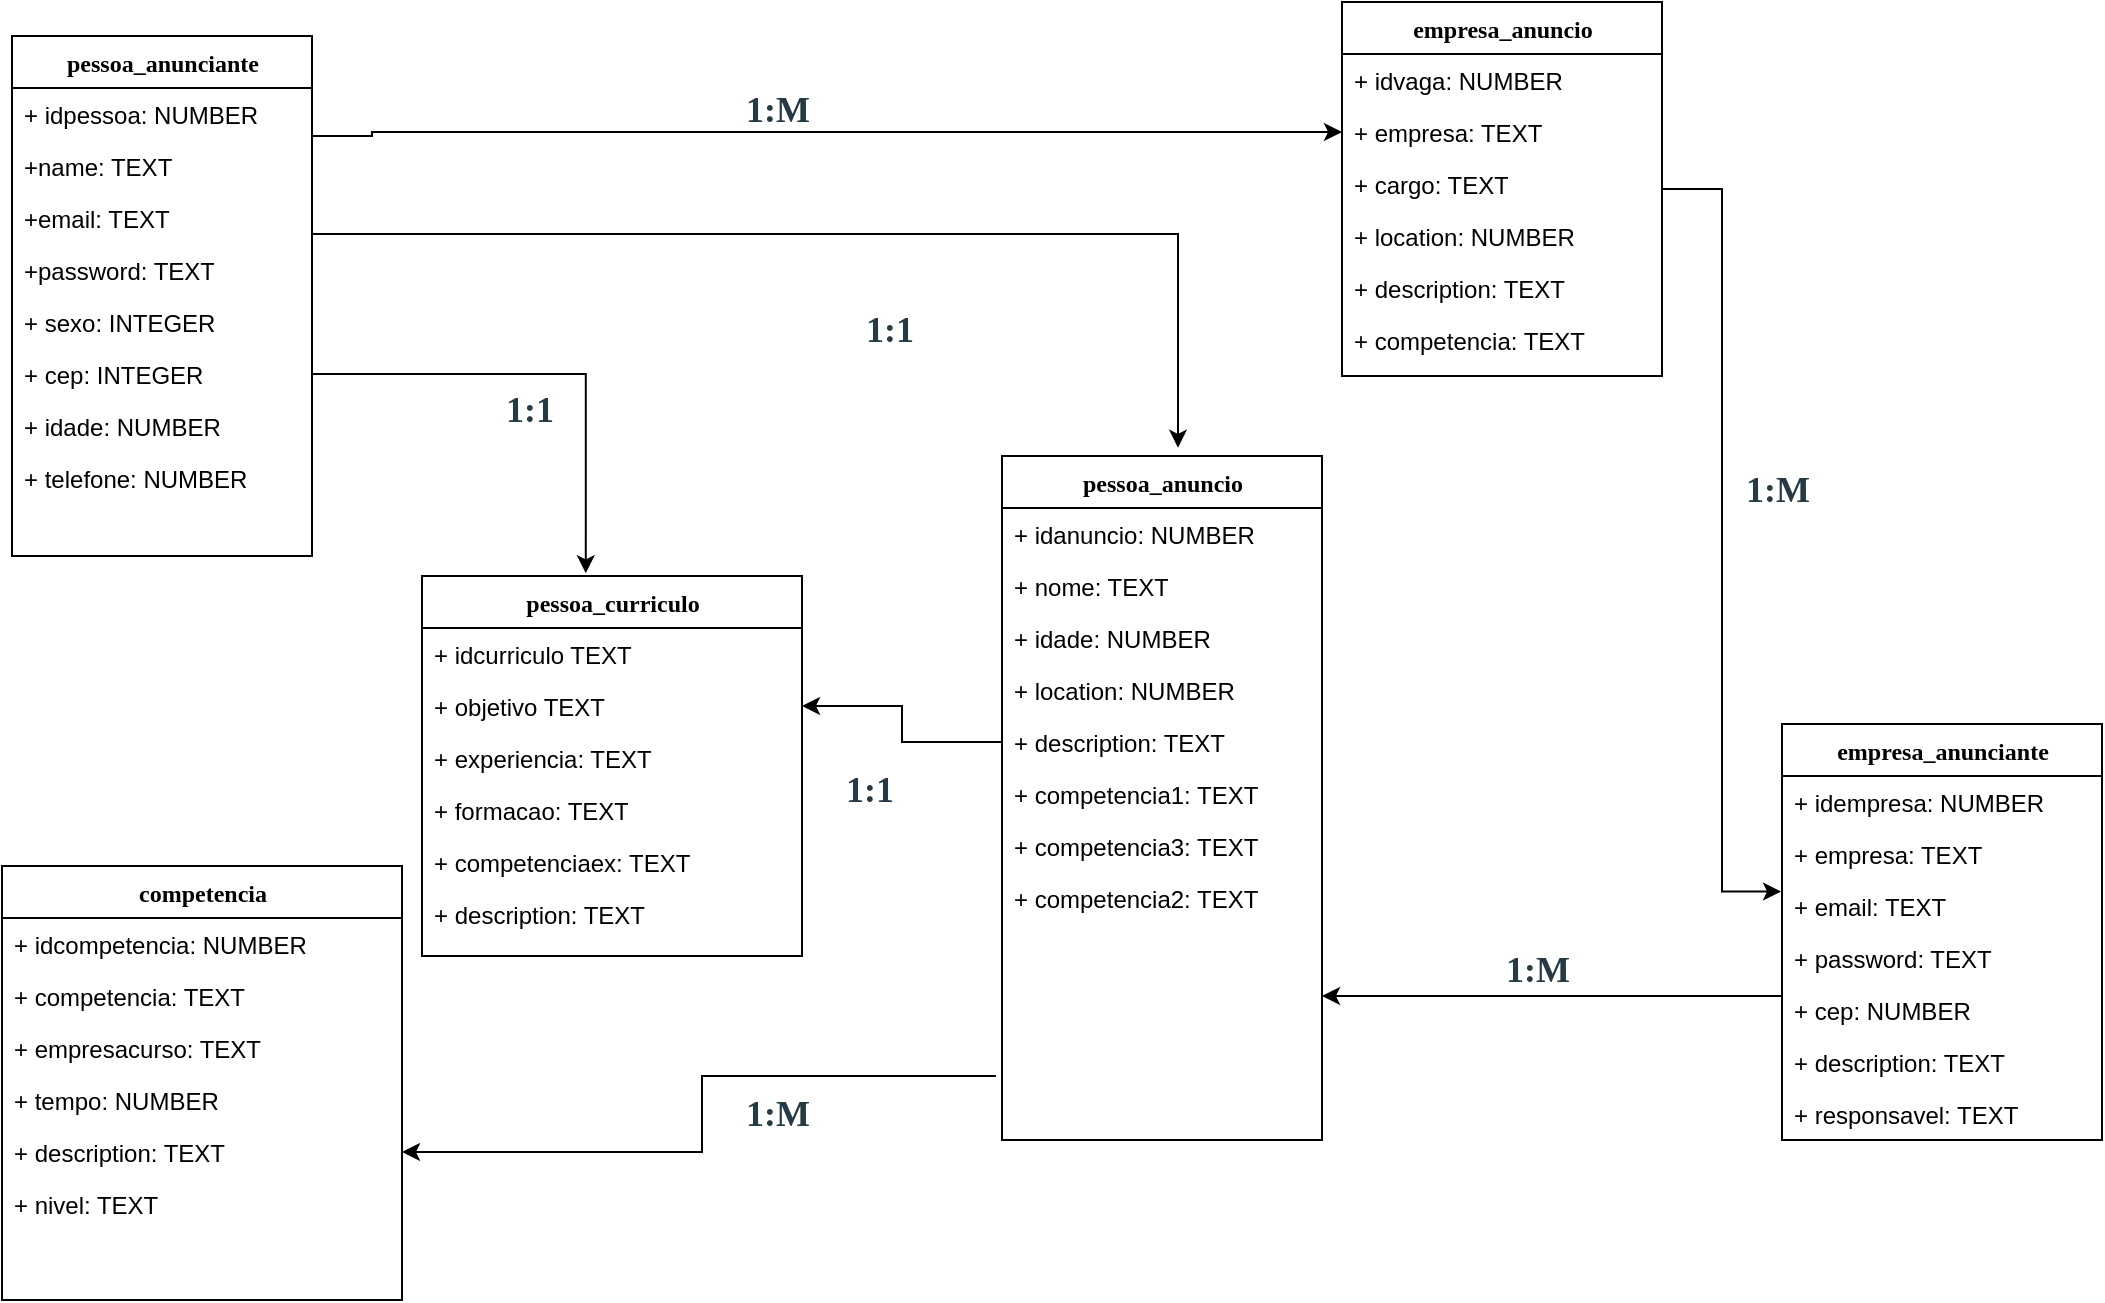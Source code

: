 <mxfile version="13.0.9" type="device"><diagram name="Page-1" id="9f46799a-70d6-7492-0946-bef42562c5a5"><mxGraphModel dx="1422" dy="1595" grid="1" gridSize="10" guides="1" tooltips="1" connect="1" arrows="1" fold="1" page="1" pageScale="1" pageWidth="1100" pageHeight="850" background="#ffffff" math="0" shadow="0"><root><mxCell id="0"/><mxCell id="1" parent="0"/><mxCell id="G4fBAw26lV4N6TjITdC4-63" style="edgeStyle=orthogonalEdgeStyle;rounded=0;orthogonalLoop=1;jettySize=auto;html=1;entryX=0.431;entryY=-0.007;entryDx=0;entryDy=0;entryPerimeter=0;" parent="1" source="78961159f06e98e8-25" target="G4fBAw26lV4N6TjITdC4-27" edge="1"><mxGeometry relative="1" as="geometry"/></mxCell><mxCell id="G4fBAw26lV4N6TjITdC4-64" style="edgeStyle=orthogonalEdgeStyle;rounded=0;orthogonalLoop=1;jettySize=auto;html=1;entryX=1;entryY=0.5;entryDx=0;entryDy=0;exitX=-0.019;exitY=0.761;exitDx=0;exitDy=0;exitPerimeter=0;" parent="1" source="YAo2KDmVobOwlxLyLI6m-1" target="G4fBAw26lV4N6TjITdC4-44" edge="1"><mxGeometry relative="1" as="geometry"/></mxCell><mxCell id="G4fBAw26lV4N6TjITdC4-91" style="edgeStyle=orthogonalEdgeStyle;rounded=0;orthogonalLoop=1;jettySize=auto;html=1;entryX=-0.003;entryY=0.222;entryDx=0;entryDy=0;entryPerimeter=0;" parent="1" source="G4fBAw26lV4N6TjITdC4-6" target="78961159f06e98e8-33" edge="1"><mxGeometry relative="1" as="geometry"><Array as="points"><mxPoint x="900" y="87"/><mxPoint x="900" y="438"/></Array></mxGeometry></mxCell><mxCell id="78961159f06e98e8-17" value="pessoa_anunciante" style="swimlane;html=1;fontStyle=1;align=center;verticalAlign=top;childLayout=stackLayout;horizontal=1;startSize=26;horizontalStack=0;resizeParent=1;resizeLast=0;collapsible=1;marginBottom=0;swimlaneFillColor=#ffffff;rounded=0;shadow=0;comic=0;labelBackgroundColor=none;strokeWidth=1;fillColor=none;fontFamily=Verdana;fontSize=12" parent="1" vertex="1"><mxGeometry x="45" y="10" width="150" height="260" as="geometry"/></mxCell><mxCell id="78961159f06e98e8-24" value="+ idpessoa: NUMBER" style="text;html=1;strokeColor=none;fillColor=none;align=left;verticalAlign=top;spacingLeft=4;spacingRight=4;whiteSpace=wrap;overflow=hidden;rotatable=0;points=[[0,0.5],[1,0.5]];portConstraint=eastwest;" parent="78961159f06e98e8-17" vertex="1"><mxGeometry y="26" width="150" height="26" as="geometry"/></mxCell><mxCell id="78961159f06e98e8-21" value="+name: TEXT" style="text;html=1;strokeColor=none;fillColor=none;align=left;verticalAlign=top;spacingLeft=4;spacingRight=4;whiteSpace=wrap;overflow=hidden;rotatable=0;points=[[0,0.5],[1,0.5]];portConstraint=eastwest;" parent="78961159f06e98e8-17" vertex="1"><mxGeometry y="52" width="150" height="26" as="geometry"/></mxCell><mxCell id="G4fBAw26lV4N6TjITdC4-3" value="+email: TEXT&lt;span style=&quot;color: rgba(0 , 0 , 0 , 0) ; font-family: monospace ; font-size: 0px&quot;&gt;%3CmxGraphModel%3E%3Croot%3E%3CmxCell%20id%3D%220%22%2F%3E%3CmxCell%20id%3D%221%22%20parent%3D%220%22%2F%3E%3CmxCell%20id%3D%222%22%20value%3D%22%2Bname%3A%20TEXT%22%20style%3D%22text%3Bhtml%3D1%3BstrokeColor%3Dnone%3BfillColor%3Dnone%3Balign%3Dleft%3BverticalAlign%3Dtop%3BspacingLeft%3D4%3BspacingRight%3D4%3BwhiteSpace%3Dwrap%3Boverflow%3Dhidden%3Brotatable%3D0%3Bpoints%3D%5B%5B0%2C0.5%5D%2C%5B1%2C0.5%5D%5D%3BportConstraint%3Deastwest%3B%22%20vertex%3D%221%22%20parent%3D%221%22%3E%3CmxGeometry%20x%3D%2290%22%20y%3D%2272%22%20width%3D%22160%22%20height%3D%2226%22%20as%3D%22geometry%22%2F%3E%3C%2FmxCell%3E%3C%2Froot%3E%3C%2FmxGraphModel%3E&lt;/span&gt;" style="text;html=1;strokeColor=none;fillColor=none;align=left;verticalAlign=top;spacingLeft=4;spacingRight=4;whiteSpace=wrap;overflow=hidden;rotatable=0;points=[[0,0.5],[1,0.5]];portConstraint=eastwest;" parent="78961159f06e98e8-17" vertex="1"><mxGeometry y="78" width="150" height="26" as="geometry"/></mxCell><mxCell id="G4fBAw26lV4N6TjITdC4-4" value="+password: TEXT" style="text;html=1;strokeColor=none;fillColor=none;align=left;verticalAlign=top;spacingLeft=4;spacingRight=4;whiteSpace=wrap;overflow=hidden;rotatable=0;points=[[0,0.5],[1,0.5]];portConstraint=eastwest;" parent="78961159f06e98e8-17" vertex="1"><mxGeometry y="104" width="150" height="26" as="geometry"/></mxCell><mxCell id="78961159f06e98e8-23" value="+ sexo: INTEGER" style="text;html=1;strokeColor=none;fillColor=none;align=left;verticalAlign=top;spacingLeft=4;spacingRight=4;whiteSpace=wrap;overflow=hidden;rotatable=0;points=[[0,0.5],[1,0.5]];portConstraint=eastwest;" parent="78961159f06e98e8-17" vertex="1"><mxGeometry y="130" width="150" height="26" as="geometry"/></mxCell><mxCell id="78961159f06e98e8-25" value="+ cep: INTEGER" style="text;html=1;strokeColor=none;fillColor=none;align=left;verticalAlign=top;spacingLeft=4;spacingRight=4;whiteSpace=wrap;overflow=hidden;rotatable=0;points=[[0,0.5],[1,0.5]];portConstraint=eastwest;" parent="78961159f06e98e8-17" vertex="1"><mxGeometry y="156" width="150" height="26" as="geometry"/></mxCell><mxCell id="G4fBAw26lV4N6TjITdC4-1" value="+ idade: NUMBER&lt;br&gt;&lt;br&gt;" style="text;html=1;strokeColor=none;fillColor=none;align=left;verticalAlign=top;spacingLeft=4;spacingRight=4;whiteSpace=wrap;overflow=hidden;rotatable=0;points=[[0,0.5],[1,0.5]];portConstraint=eastwest;" parent="78961159f06e98e8-17" vertex="1"><mxGeometry y="182" width="150" height="26" as="geometry"/></mxCell><mxCell id="G4fBAw26lV4N6TjITdC4-2" value="+ telefone: NUMBER&lt;br&gt;&lt;br&gt;" style="text;html=1;strokeColor=none;fillColor=none;align=left;verticalAlign=top;spacingLeft=4;spacingRight=4;whiteSpace=wrap;overflow=hidden;rotatable=0;points=[[0,0.5],[1,0.5]];portConstraint=eastwest;" parent="78961159f06e98e8-17" vertex="1"><mxGeometry y="208" width="150" height="26" as="geometry"/></mxCell><mxCell id="YAo2KDmVobOwlxLyLI6m-13" value="&lt;b style=&quot;outline: none ; font-weight: bold ; color: rgb(37 , 58 , 68) ; font-family: &amp;#34;source serif pro&amp;#34; , serif ; font-size: 18px ; font-style: normal ; letter-spacing: normal ; text-indent: 0px ; text-transform: none ; word-spacing: 0px&quot;&gt;1:1&lt;/b&gt;" style="text;whiteSpace=wrap;html=1;" vertex="1" parent="1"><mxGeometry x="470" y="140" width="60" height="30" as="geometry"/></mxCell><mxCell id="YAo2KDmVobOwlxLyLI6m-14" value="&lt;b style=&quot;outline: none ; font-weight: bold ; color: rgb(37 , 58 , 68) ; font-family: &amp;#34;source serif pro&amp;#34; , serif ; font-size: 18px ; font-style: normal ; letter-spacing: normal ; text-indent: 0px ; text-transform: none ; word-spacing: 0px&quot;&gt;1:1&lt;/b&gt;" style="text;whiteSpace=wrap;html=1;" vertex="1" parent="1"><mxGeometry x="290" y="180" width="60" height="30" as="geometry"/></mxCell><mxCell id="G4fBAw26lV4N6TjITdC4-39" value="competencia" style="swimlane;html=1;fontStyle=1;align=center;verticalAlign=top;childLayout=stackLayout;horizontal=1;startSize=26;horizontalStack=0;resizeParent=1;resizeLast=0;collapsible=1;marginBottom=0;swimlaneFillColor=#ffffff;rounded=0;shadow=0;comic=0;labelBackgroundColor=none;strokeWidth=1;fillColor=none;fontFamily=Verdana;fontSize=12" parent="1" vertex="1"><mxGeometry x="40" y="425" width="200" height="217" as="geometry"><mxRectangle x="70" y="540" width="120" height="26" as="alternateBounds"/></mxGeometry></mxCell><mxCell id="G4fBAw26lV4N6TjITdC4-40" value="+ idcompetencia: NUMBER" style="text;html=1;strokeColor=none;fillColor=none;align=left;verticalAlign=top;spacingLeft=4;spacingRight=4;whiteSpace=wrap;overflow=hidden;rotatable=0;points=[[0,0.5],[1,0.5]];portConstraint=eastwest;" parent="G4fBAw26lV4N6TjITdC4-39" vertex="1"><mxGeometry y="26" width="200" height="26" as="geometry"/></mxCell><mxCell id="G4fBAw26lV4N6TjITdC4-41" value="+ competencia: TEXT" style="text;html=1;strokeColor=none;fillColor=none;align=left;verticalAlign=top;spacingLeft=4;spacingRight=4;whiteSpace=wrap;overflow=hidden;rotatable=0;points=[[0,0.5],[1,0.5]];portConstraint=eastwest;" parent="G4fBAw26lV4N6TjITdC4-39" vertex="1"><mxGeometry y="52" width="200" height="26" as="geometry"/></mxCell><mxCell id="G4fBAw26lV4N6TjITdC4-42" value="+ empresacurso: TEXT" style="text;html=1;strokeColor=none;fillColor=none;align=left;verticalAlign=top;spacingLeft=4;spacingRight=4;whiteSpace=wrap;overflow=hidden;rotatable=0;points=[[0,0.5],[1,0.5]];portConstraint=eastwest;" parent="G4fBAw26lV4N6TjITdC4-39" vertex="1"><mxGeometry y="78" width="200" height="26" as="geometry"/></mxCell><mxCell id="G4fBAw26lV4N6TjITdC4-43" value="+ tempo: NUMBER" style="text;html=1;strokeColor=none;fillColor=none;align=left;verticalAlign=top;spacingLeft=4;spacingRight=4;whiteSpace=wrap;overflow=hidden;rotatable=0;points=[[0,0.5],[1,0.5]];portConstraint=eastwest;" parent="G4fBAw26lV4N6TjITdC4-39" vertex="1"><mxGeometry y="104" width="200" height="26" as="geometry"/></mxCell><mxCell id="G4fBAw26lV4N6TjITdC4-44" value="+ description: TEXT" style="text;html=1;strokeColor=none;fillColor=none;align=left;verticalAlign=top;spacingLeft=4;spacingRight=4;whiteSpace=wrap;overflow=hidden;rotatable=0;points=[[0,0.5],[1,0.5]];portConstraint=eastwest;" parent="G4fBAw26lV4N6TjITdC4-39" vertex="1"><mxGeometry y="130" width="200" height="26" as="geometry"/></mxCell><mxCell id="G4fBAw26lV4N6TjITdC4-50" value="+ nivel: TEXT" style="text;html=1;strokeColor=none;fillColor=none;align=left;verticalAlign=top;spacingLeft=4;spacingRight=4;whiteSpace=wrap;overflow=hidden;rotatable=0;points=[[0,0.5],[1,0.5]];portConstraint=eastwest;" parent="G4fBAw26lV4N6TjITdC4-39" vertex="1"><mxGeometry y="156" width="200" height="26" as="geometry"/></mxCell><mxCell id="YAo2KDmVobOwlxLyLI6m-16" style="edgeStyle=orthogonalEdgeStyle;rounded=0;orthogonalLoop=1;jettySize=auto;html=1;entryX=1;entryY=0.5;entryDx=0;entryDy=0;exitX=0;exitY=0.5;exitDx=0;exitDy=0;" edge="1" parent="1" source="G4fBAw26lV4N6TjITdC4-18" target="YAo2KDmVobOwlxLyLI6m-7"><mxGeometry relative="1" as="geometry"><mxPoint x="950.95" y="391.99" as="sourcePoint"/><mxPoint x="520" y="347.996" as="targetPoint"/></mxGeometry></mxCell><mxCell id="G4fBAw26lV4N6TjITdC4-6" value="empresa_anuncio" style="swimlane;html=1;fontStyle=1;align=center;verticalAlign=top;childLayout=stackLayout;horizontal=1;startSize=26;horizontalStack=0;resizeParent=1;resizeLast=0;collapsible=1;marginBottom=0;swimlaneFillColor=#ffffff;rounded=0;shadow=0;comic=0;labelBackgroundColor=none;strokeWidth=1;fillColor=none;fontFamily=Verdana;fontSize=12" parent="1" vertex="1"><mxGeometry x="710" y="-7" width="160" height="187" as="geometry"/></mxCell><mxCell id="G4fBAw26lV4N6TjITdC4-7" value="+ idvaga: NUMBER" style="text;html=1;strokeColor=none;fillColor=none;align=left;verticalAlign=top;spacingLeft=4;spacingRight=4;whiteSpace=wrap;overflow=hidden;rotatable=0;points=[[0,0.5],[1,0.5]];portConstraint=eastwest;" parent="G4fBAw26lV4N6TjITdC4-6" vertex="1"><mxGeometry y="26" width="160" height="26" as="geometry"/></mxCell><mxCell id="G4fBAw26lV4N6TjITdC4-8" value="+ empresa: TEXT" style="text;html=1;strokeColor=none;fillColor=none;align=left;verticalAlign=top;spacingLeft=4;spacingRight=4;whiteSpace=wrap;overflow=hidden;rotatable=0;points=[[0,0.5],[1,0.5]];portConstraint=eastwest;" parent="G4fBAw26lV4N6TjITdC4-6" vertex="1"><mxGeometry y="52" width="160" height="26" as="geometry"/></mxCell><mxCell id="G4fBAw26lV4N6TjITdC4-82" value="+ cargo: TEXT" style="text;html=1;strokeColor=none;fillColor=none;align=left;verticalAlign=top;spacingLeft=4;spacingRight=4;whiteSpace=wrap;overflow=hidden;rotatable=0;points=[[0,0.5],[1,0.5]];portConstraint=eastwest;" parent="G4fBAw26lV4N6TjITdC4-6" vertex="1"><mxGeometry y="78" width="160" height="26" as="geometry"/></mxCell><mxCell id="G4fBAw26lV4N6TjITdC4-10" value="+ location: NUMBER" style="text;html=1;strokeColor=none;fillColor=none;align=left;verticalAlign=top;spacingLeft=4;spacingRight=4;whiteSpace=wrap;overflow=hidden;rotatable=0;points=[[0,0.5],[1,0.5]];portConstraint=eastwest;" parent="G4fBAw26lV4N6TjITdC4-6" vertex="1"><mxGeometry y="104" width="160" height="26" as="geometry"/></mxCell><mxCell id="G4fBAw26lV4N6TjITdC4-11" value="+ description: TEXT" style="text;html=1;strokeColor=none;fillColor=none;align=left;verticalAlign=top;spacingLeft=4;spacingRight=4;whiteSpace=wrap;overflow=hidden;rotatable=0;points=[[0,0.5],[1,0.5]];portConstraint=eastwest;" parent="G4fBAw26lV4N6TjITdC4-6" vertex="1"><mxGeometry y="130" width="160" height="26" as="geometry"/></mxCell><mxCell id="G4fBAw26lV4N6TjITdC4-59" value="+ competencia: TEXT" style="text;html=1;strokeColor=none;fillColor=none;align=left;verticalAlign=top;spacingLeft=4;spacingRight=4;whiteSpace=wrap;overflow=hidden;rotatable=0;points=[[0,0.5],[1,0.5]];portConstraint=eastwest;" parent="G4fBAw26lV4N6TjITdC4-6" vertex="1"><mxGeometry y="156" width="160" height="26" as="geometry"/></mxCell><mxCell id="78961159f06e98e8-30" value="empresa_anunciante" style="swimlane;html=1;fontStyle=1;align=center;verticalAlign=top;childLayout=stackLayout;horizontal=1;startSize=26;horizontalStack=0;resizeParent=1;resizeLast=0;collapsible=1;marginBottom=0;swimlaneFillColor=#ffffff;rounded=0;shadow=0;comic=0;labelBackgroundColor=none;strokeWidth=1;fillColor=none;fontFamily=Verdana;fontSize=12" parent="1" vertex="1"><mxGeometry x="930" y="354" width="160" height="208" as="geometry"/></mxCell><mxCell id="78961159f06e98e8-32" value="+ idempresa: NUMBER" style="text;html=1;strokeColor=none;fillColor=none;align=left;verticalAlign=top;spacingLeft=4;spacingRight=4;whiteSpace=wrap;overflow=hidden;rotatable=0;points=[[0,0.5],[1,0.5]];portConstraint=eastwest;" parent="78961159f06e98e8-30" vertex="1"><mxGeometry y="26" width="160" height="26" as="geometry"/></mxCell><mxCell id="78961159f06e98e8-31" value="+ empresa: TEXT" style="text;html=1;strokeColor=none;fillColor=none;align=left;verticalAlign=top;spacingLeft=4;spacingRight=4;whiteSpace=wrap;overflow=hidden;rotatable=0;points=[[0,0.5],[1,0.5]];portConstraint=eastwest;" parent="78961159f06e98e8-30" vertex="1"><mxGeometry y="52" width="160" height="26" as="geometry"/></mxCell><mxCell id="78961159f06e98e8-33" value="+ email: TEXT" style="text;html=1;strokeColor=none;fillColor=none;align=left;verticalAlign=top;spacingLeft=4;spacingRight=4;whiteSpace=wrap;overflow=hidden;rotatable=0;points=[[0,0.5],[1,0.5]];portConstraint=eastwest;" parent="78961159f06e98e8-30" vertex="1"><mxGeometry y="78" width="160" height="26" as="geometry"/></mxCell><mxCell id="G4fBAw26lV4N6TjITdC4-57" value="+ password: TEXT" style="text;html=1;strokeColor=none;fillColor=none;align=left;verticalAlign=top;spacingLeft=4;spacingRight=4;whiteSpace=wrap;overflow=hidden;rotatable=0;points=[[0,0.5],[1,0.5]];portConstraint=eastwest;" parent="78961159f06e98e8-30" vertex="1"><mxGeometry y="104" width="160" height="26" as="geometry"/></mxCell><mxCell id="78961159f06e98e8-34" value="+ cep: NUMBER" style="text;html=1;strokeColor=none;fillColor=none;align=left;verticalAlign=top;spacingLeft=4;spacingRight=4;whiteSpace=wrap;overflow=hidden;rotatable=0;points=[[0,0.5],[1,0.5]];portConstraint=eastwest;" parent="78961159f06e98e8-30" vertex="1"><mxGeometry y="130" width="160" height="26" as="geometry"/></mxCell><mxCell id="78961159f06e98e8-36" value="+ description: TEXT" style="text;html=1;strokeColor=none;fillColor=none;align=left;verticalAlign=top;spacingLeft=4;spacingRight=4;whiteSpace=wrap;overflow=hidden;rotatable=0;points=[[0,0.5],[1,0.5]];portConstraint=eastwest;" parent="78961159f06e98e8-30" vertex="1"><mxGeometry y="156" width="160" height="26" as="geometry"/></mxCell><mxCell id="G4fBAw26lV4N6TjITdC4-12" value="+ responsavel: TEXT" style="text;html=1;strokeColor=none;fillColor=none;align=left;verticalAlign=top;spacingLeft=4;spacingRight=4;whiteSpace=wrap;overflow=hidden;rotatable=0;points=[[0,0.5],[1,0.5]];portConstraint=eastwest;" parent="78961159f06e98e8-30" vertex="1"><mxGeometry y="182" width="160" height="26" as="geometry"/></mxCell><mxCell id="G4fBAw26lV4N6TjITdC4-13" value="pessoa_anuncio" style="swimlane;html=1;fontStyle=1;align=center;verticalAlign=top;childLayout=stackLayout;horizontal=1;startSize=26;horizontalStack=0;resizeParent=1;resizeLast=0;collapsible=1;marginBottom=0;swimlaneFillColor=#ffffff;rounded=0;shadow=0;comic=0;labelBackgroundColor=none;strokeWidth=1;fillColor=none;fontFamily=Verdana;fontSize=12" parent="1" vertex="1"><mxGeometry x="540" y="220" width="160" height="342" as="geometry"><mxRectangle x="500" y="260" width="140" height="26" as="alternateBounds"/></mxGeometry></mxCell><mxCell id="G4fBAw26lV4N6TjITdC4-14" value="+ idanuncio: NUMBER" style="text;html=1;strokeColor=none;fillColor=none;align=left;verticalAlign=top;spacingLeft=4;spacingRight=4;whiteSpace=wrap;overflow=hidden;rotatable=0;points=[[0,0.5],[1,0.5]];portConstraint=eastwest;" parent="G4fBAw26lV4N6TjITdC4-13" vertex="1"><mxGeometry y="26" width="160" height="26" as="geometry"/></mxCell><mxCell id="YAo2KDmVobOwlxLyLI6m-5" value="+ nome: TEXT" style="text;html=1;strokeColor=none;fillColor=none;align=left;verticalAlign=top;spacingLeft=4;spacingRight=4;whiteSpace=wrap;overflow=hidden;rotatable=0;points=[[0,0.5],[1,0.5]];portConstraint=eastwest;" vertex="1" parent="G4fBAw26lV4N6TjITdC4-13"><mxGeometry y="52" width="160" height="26" as="geometry"/></mxCell><mxCell id="G4fBAw26lV4N6TjITdC4-15" value="+ idade: NUMBER" style="text;html=1;strokeColor=none;fillColor=none;align=left;verticalAlign=top;spacingLeft=4;spacingRight=4;whiteSpace=wrap;overflow=hidden;rotatable=0;points=[[0,0.5],[1,0.5]];portConstraint=eastwest;" parent="G4fBAw26lV4N6TjITdC4-13" vertex="1"><mxGeometry y="78" width="160" height="26" as="geometry"/></mxCell><mxCell id="G4fBAw26lV4N6TjITdC4-17" value="+ location: NUMBER" style="text;html=1;strokeColor=none;fillColor=none;align=left;verticalAlign=top;spacingLeft=4;spacingRight=4;whiteSpace=wrap;overflow=hidden;rotatable=0;points=[[0,0.5],[1,0.5]];portConstraint=eastwest;" parent="G4fBAw26lV4N6TjITdC4-13" vertex="1"><mxGeometry y="104" width="160" height="26" as="geometry"/></mxCell><mxCell id="G4fBAw26lV4N6TjITdC4-18" value="+ description: TEXT" style="text;html=1;strokeColor=none;fillColor=none;align=left;verticalAlign=top;spacingLeft=4;spacingRight=4;whiteSpace=wrap;overflow=hidden;rotatable=0;points=[[0,0.5],[1,0.5]];portConstraint=eastwest;" parent="G4fBAw26lV4N6TjITdC4-13" vertex="1"><mxGeometry y="130" width="160" height="26" as="geometry"/></mxCell><mxCell id="YAo2KDmVobOwlxLyLI6m-3" value="+ competencia1: TEXT" style="text;html=1;strokeColor=none;fillColor=none;align=left;verticalAlign=top;spacingLeft=4;spacingRight=4;whiteSpace=wrap;overflow=hidden;rotatable=0;points=[[0,0.5],[1,0.5]];portConstraint=eastwest;" vertex="1" parent="G4fBAw26lV4N6TjITdC4-13"><mxGeometry y="156" width="160" height="26" as="geometry"/></mxCell><mxCell id="YAo2KDmVobOwlxLyLI6m-4" value="+ competencia3: TEXT" style="text;html=1;strokeColor=none;fillColor=none;align=left;verticalAlign=top;spacingLeft=4;spacingRight=4;whiteSpace=wrap;overflow=hidden;rotatable=0;points=[[0,0.5],[1,0.5]];portConstraint=eastwest;" vertex="1" parent="G4fBAw26lV4N6TjITdC4-13"><mxGeometry y="182" width="160" height="26" as="geometry"/></mxCell><mxCell id="YAo2KDmVobOwlxLyLI6m-1" value="+ competencia2: TEXT" style="text;html=1;strokeColor=none;fillColor=none;align=left;verticalAlign=top;spacingLeft=4;spacingRight=4;whiteSpace=wrap;overflow=hidden;rotatable=0;points=[[0,0.5],[1,0.5]];portConstraint=eastwest;" vertex="1" parent="G4fBAw26lV4N6TjITdC4-13"><mxGeometry y="208" width="160" height="134" as="geometry"/></mxCell><mxCell id="YAo2KDmVobOwlxLyLI6m-18" style="edgeStyle=orthogonalEdgeStyle;rounded=0;orthogonalLoop=1;jettySize=auto;html=1;exitX=0;exitY=0.5;exitDx=0;exitDy=0;" edge="1" parent="1" source="78961159f06e98e8-36"><mxGeometry relative="1" as="geometry"><mxPoint x="700" y="425" as="sourcePoint"/><mxPoint x="700" y="490" as="targetPoint"/><Array as="points"><mxPoint x="930" y="490"/></Array></mxGeometry></mxCell><mxCell id="YAo2KDmVobOwlxLyLI6m-20" style="edgeStyle=orthogonalEdgeStyle;rounded=0;orthogonalLoop=1;jettySize=auto;html=1;entryX=0;entryY=0.5;entryDx=0;entryDy=0;" edge="1" parent="1" target="G4fBAw26lV4N6TjITdC4-8"><mxGeometry relative="1" as="geometry"><mxPoint x="195" y="60" as="sourcePoint"/><mxPoint x="254.52" y="411.272" as="targetPoint"/><Array as="points"><mxPoint x="225" y="60"/><mxPoint x="225" y="58"/></Array></mxGeometry></mxCell><mxCell id="YAo2KDmVobOwlxLyLI6m-21" value="&lt;b style=&quot;outline: none ; font-weight: bold ; color: rgb(37 , 58 , 68) ; font-family: &amp;#34;source serif pro&amp;#34; , serif ; font-size: 18px ; font-style: normal ; letter-spacing: normal ; text-indent: 0px ; text-transform: none ; word-spacing: 0px&quot;&gt;1:M&lt;/b&gt;" style="text;whiteSpace=wrap;html=1;" vertex="1" parent="1"><mxGeometry x="410" y="30" width="60" height="30" as="geometry"/></mxCell><mxCell id="YAo2KDmVobOwlxLyLI6m-22" value="&lt;b style=&quot;outline: none ; font-weight: bold ; color: rgb(37 , 58 , 68) ; font-family: &amp;#34;source serif pro&amp;#34; , serif ; font-size: 18px ; font-style: normal ; letter-spacing: normal ; text-indent: 0px ; text-transform: none ; word-spacing: 0px&quot;&gt;1:M&lt;/b&gt;" style="text;whiteSpace=wrap;html=1;" vertex="1" parent="1"><mxGeometry x="910" y="220" width="60" height="30" as="geometry"/></mxCell><mxCell id="YAo2KDmVobOwlxLyLI6m-23" value="&lt;b style=&quot;outline: none ; font-weight: bold ; color: rgb(37 , 58 , 68) ; font-family: &amp;#34;source serif pro&amp;#34; , serif ; font-size: 18px ; font-style: normal ; letter-spacing: normal ; text-indent: 0px ; text-transform: none ; word-spacing: 0px&quot;&gt;1:M&lt;/b&gt;" style="text;whiteSpace=wrap;html=1;" vertex="1" parent="1"><mxGeometry x="790" y="460" width="60" height="30" as="geometry"/></mxCell><mxCell id="YAo2KDmVobOwlxLyLI6m-24" value="&lt;b style=&quot;outline: none ; font-weight: bold ; color: rgb(37 , 58 , 68) ; font-family: &amp;#34;source serif pro&amp;#34; , serif ; font-size: 18px ; font-style: normal ; letter-spacing: normal ; text-indent: 0px ; text-transform: none ; word-spacing: 0px&quot;&gt;1:M&lt;/b&gt;" style="text;whiteSpace=wrap;html=1;" vertex="1" parent="1"><mxGeometry x="410" y="532" width="60" height="30" as="geometry"/></mxCell><mxCell id="G4fBAw26lV4N6TjITdC4-27" value="pessoa_curriculo" style="swimlane;html=1;fontStyle=1;align=center;verticalAlign=top;childLayout=stackLayout;horizontal=1;startSize=26;horizontalStack=0;resizeParent=1;resizeLast=0;collapsible=1;marginBottom=0;swimlaneFillColor=#ffffff;rounded=0;shadow=0;comic=0;labelBackgroundColor=none;strokeWidth=1;fillColor=none;fontFamily=Verdana;fontSize=12" parent="1" vertex="1"><mxGeometry x="250" y="280" width="190" height="190" as="geometry"><mxRectangle x="300" y="370" width="150" height="26" as="alternateBounds"/></mxGeometry></mxCell><mxCell id="G4fBAw26lV4N6TjITdC4-28" value="+ idcurriculo TEXT" style="text;html=1;strokeColor=none;fillColor=none;align=left;verticalAlign=top;spacingLeft=4;spacingRight=4;whiteSpace=wrap;overflow=hidden;rotatable=0;points=[[0,0.5],[1,0.5]];portConstraint=eastwest;" parent="G4fBAw26lV4N6TjITdC4-27" vertex="1"><mxGeometry y="26" width="190" height="26" as="geometry"/></mxCell><mxCell id="YAo2KDmVobOwlxLyLI6m-7" value="+ objetivo TEXT" style="text;html=1;strokeColor=none;fillColor=none;align=left;verticalAlign=top;spacingLeft=4;spacingRight=4;whiteSpace=wrap;overflow=hidden;rotatable=0;points=[[0,0.5],[1,0.5]];portConstraint=eastwest;" vertex="1" parent="G4fBAw26lV4N6TjITdC4-27"><mxGeometry y="52" width="190" height="26" as="geometry"/></mxCell><mxCell id="G4fBAw26lV4N6TjITdC4-45" value="+ experiencia: TEXT" style="text;html=1;strokeColor=none;fillColor=none;align=left;verticalAlign=top;spacingLeft=4;spacingRight=4;whiteSpace=wrap;overflow=hidden;rotatable=0;points=[[0,0.5],[1,0.5]];portConstraint=eastwest;" parent="G4fBAw26lV4N6TjITdC4-27" vertex="1"><mxGeometry y="78" width="190" height="26" as="geometry"/></mxCell><mxCell id="G4fBAw26lV4N6TjITdC4-32" value="+ formacao: TEXT" style="text;html=1;strokeColor=none;fillColor=none;align=left;verticalAlign=top;spacingLeft=4;spacingRight=4;whiteSpace=wrap;overflow=hidden;rotatable=0;points=[[0,0.5],[1,0.5]];portConstraint=eastwest;" parent="G4fBAw26lV4N6TjITdC4-27" vertex="1"><mxGeometry y="104" width="190" height="26" as="geometry"/></mxCell><mxCell id="YAo2KDmVobOwlxLyLI6m-8" value="+ competenciaex: TEXT" style="text;html=1;strokeColor=none;fillColor=none;align=left;verticalAlign=top;spacingLeft=4;spacingRight=4;whiteSpace=wrap;overflow=hidden;rotatable=0;points=[[0,0.5],[1,0.5]];portConstraint=eastwest;" vertex="1" parent="G4fBAw26lV4N6TjITdC4-27"><mxGeometry y="130" width="190" height="26" as="geometry"/></mxCell><mxCell id="G4fBAw26lV4N6TjITdC4-29" value="+ description: TEXT" style="text;html=1;strokeColor=none;fillColor=none;align=left;verticalAlign=top;spacingLeft=4;spacingRight=4;whiteSpace=wrap;overflow=hidden;rotatable=0;points=[[0,0.5],[1,0.5]];portConstraint=eastwest;" parent="G4fBAw26lV4N6TjITdC4-27" vertex="1"><mxGeometry y="156" width="190" height="26" as="geometry"/></mxCell><mxCell id="YAo2KDmVobOwlxLyLI6m-25" value="&lt;b style=&quot;outline: none ; font-weight: bold ; color: rgb(37 , 58 , 68) ; font-family: &amp;#34;source serif pro&amp;#34; , serif ; font-size: 18px ; font-style: normal ; letter-spacing: normal ; text-indent: 0px ; text-transform: none ; word-spacing: 0px&quot;&gt;1:1&lt;/b&gt;" style="text;whiteSpace=wrap;html=1;" vertex="1" parent="1"><mxGeometry x="460" y="370" width="60" height="30" as="geometry"/></mxCell><mxCell id="G4fBAw26lV4N6TjITdC4-58" style="edgeStyle=orthogonalEdgeStyle;rounded=0;orthogonalLoop=1;jettySize=auto;html=1;entryX=0.55;entryY=-0.012;entryDx=0;entryDy=0;entryPerimeter=0;exitX=1;exitY=0.808;exitDx=0;exitDy=0;exitPerimeter=0;" parent="1" source="G4fBAw26lV4N6TjITdC4-3" target="G4fBAw26lV4N6TjITdC4-13" edge="1"><mxGeometry relative="1" as="geometry"/></mxCell></root></mxGraphModel></diagram></mxfile>